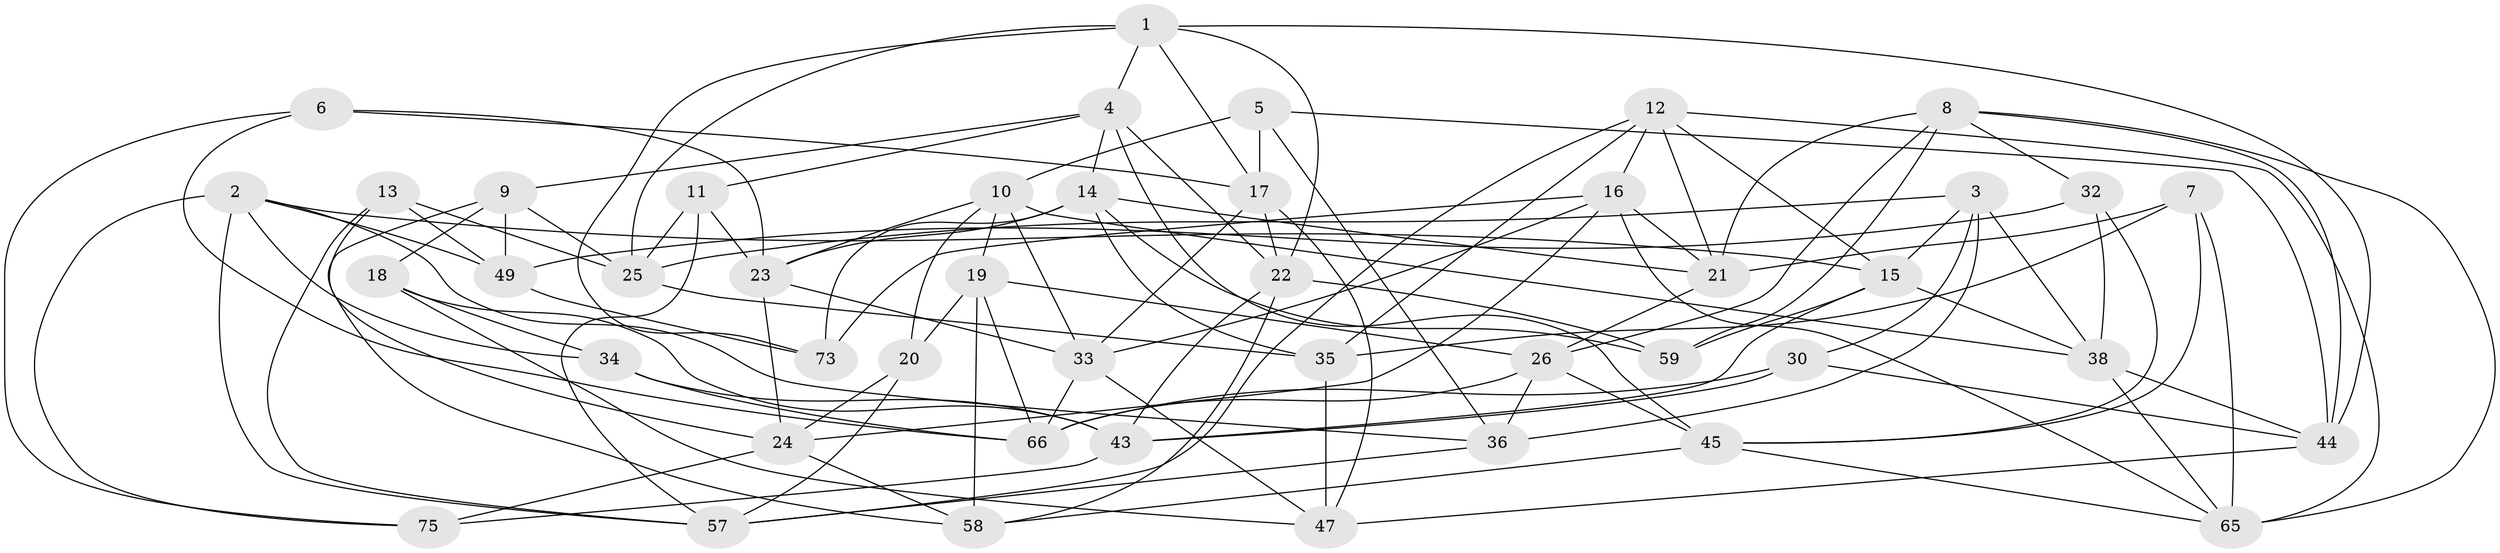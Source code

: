 // original degree distribution, {4: 1.0}
// Generated by graph-tools (version 1.1) at 2025/42/03/06/25 10:42:20]
// undirected, 45 vertices, 118 edges
graph export_dot {
graph [start="1"]
  node [color=gray90,style=filled];
  1 [super="+37"];
  2 [super="+60"];
  3 [super="+50"];
  4 [super="+42"];
  5;
  6;
  7;
  8 [super="+51"];
  9 [super="+62"];
  10 [super="+39"];
  11;
  12 [super="+48"];
  13;
  14 [super="+27"];
  15 [super="+69"];
  16 [super="+67"];
  17 [super="+76"];
  18;
  19 [super="+53"];
  20;
  21 [super="+29"];
  22 [super="+54"];
  23 [super="+28"];
  24 [super="+52"];
  25 [super="+31"];
  26 [super="+64"];
  30;
  32;
  33 [super="+70"];
  34;
  35 [super="+40"];
  36 [super="+46"];
  38 [super="+41"];
  43 [super="+71"];
  44 [super="+55"];
  45 [super="+61"];
  47 [super="+68"];
  49 [super="+56"];
  57 [super="+77"];
  58 [super="+63"];
  59;
  65 [super="+72"];
  66 [super="+74"];
  73;
  75;
  1 -- 73;
  1 -- 17;
  1 -- 4;
  1 -- 25;
  1 -- 44;
  1 -- 22;
  2 -- 57;
  2 -- 36;
  2 -- 75;
  2 -- 49;
  2 -- 34;
  2 -- 15;
  3 -- 30;
  3 -- 38;
  3 -- 36 [weight=2];
  3 -- 25;
  3 -- 15;
  4 -- 14;
  4 -- 9;
  4 -- 11;
  4 -- 45;
  4 -- 22;
  5 -- 44;
  5 -- 17;
  5 -- 10;
  5 -- 36;
  6 -- 23;
  6 -- 75;
  6 -- 66;
  6 -- 17;
  7 -- 21;
  7 -- 65;
  7 -- 45;
  7 -- 35;
  8 -- 59;
  8 -- 26;
  8 -- 32;
  8 -- 65;
  8 -- 44;
  8 -- 21;
  9 -- 58;
  9 -- 49 [weight=2];
  9 -- 18;
  9 -- 25;
  10 -- 20;
  10 -- 19;
  10 -- 38;
  10 -- 33;
  10 -- 23;
  11 -- 25;
  11 -- 57;
  11 -- 23;
  12 -- 65;
  12 -- 15;
  12 -- 21;
  12 -- 16;
  12 -- 57;
  12 -- 35;
  13 -- 57;
  13 -- 25;
  13 -- 24;
  13 -- 49;
  14 -- 21;
  14 -- 73;
  14 -- 59;
  14 -- 23;
  14 -- 35;
  15 -- 38;
  15 -- 59;
  15 -- 43;
  16 -- 73;
  16 -- 65;
  16 -- 24;
  16 -- 33;
  16 -- 21;
  17 -- 47;
  17 -- 22;
  17 -- 33;
  18 -- 34;
  18 -- 47;
  18 -- 43;
  19 -- 58 [weight=2];
  19 -- 20;
  19 -- 66;
  19 -- 26;
  20 -- 24;
  20 -- 57;
  21 -- 26;
  22 -- 43;
  22 -- 59;
  22 -- 58;
  23 -- 33;
  23 -- 24;
  24 -- 58;
  24 -- 75;
  25 -- 35;
  26 -- 45;
  26 -- 36;
  26 -- 66;
  30 -- 43;
  30 -- 66;
  30 -- 44;
  32 -- 38;
  32 -- 45;
  32 -- 49;
  33 -- 47;
  33 -- 66;
  34 -- 66;
  34 -- 43;
  35 -- 47 [weight=2];
  36 -- 57;
  38 -- 65;
  38 -- 44;
  43 -- 75;
  44 -- 47;
  45 -- 65;
  45 -- 58;
  49 -- 73;
}
